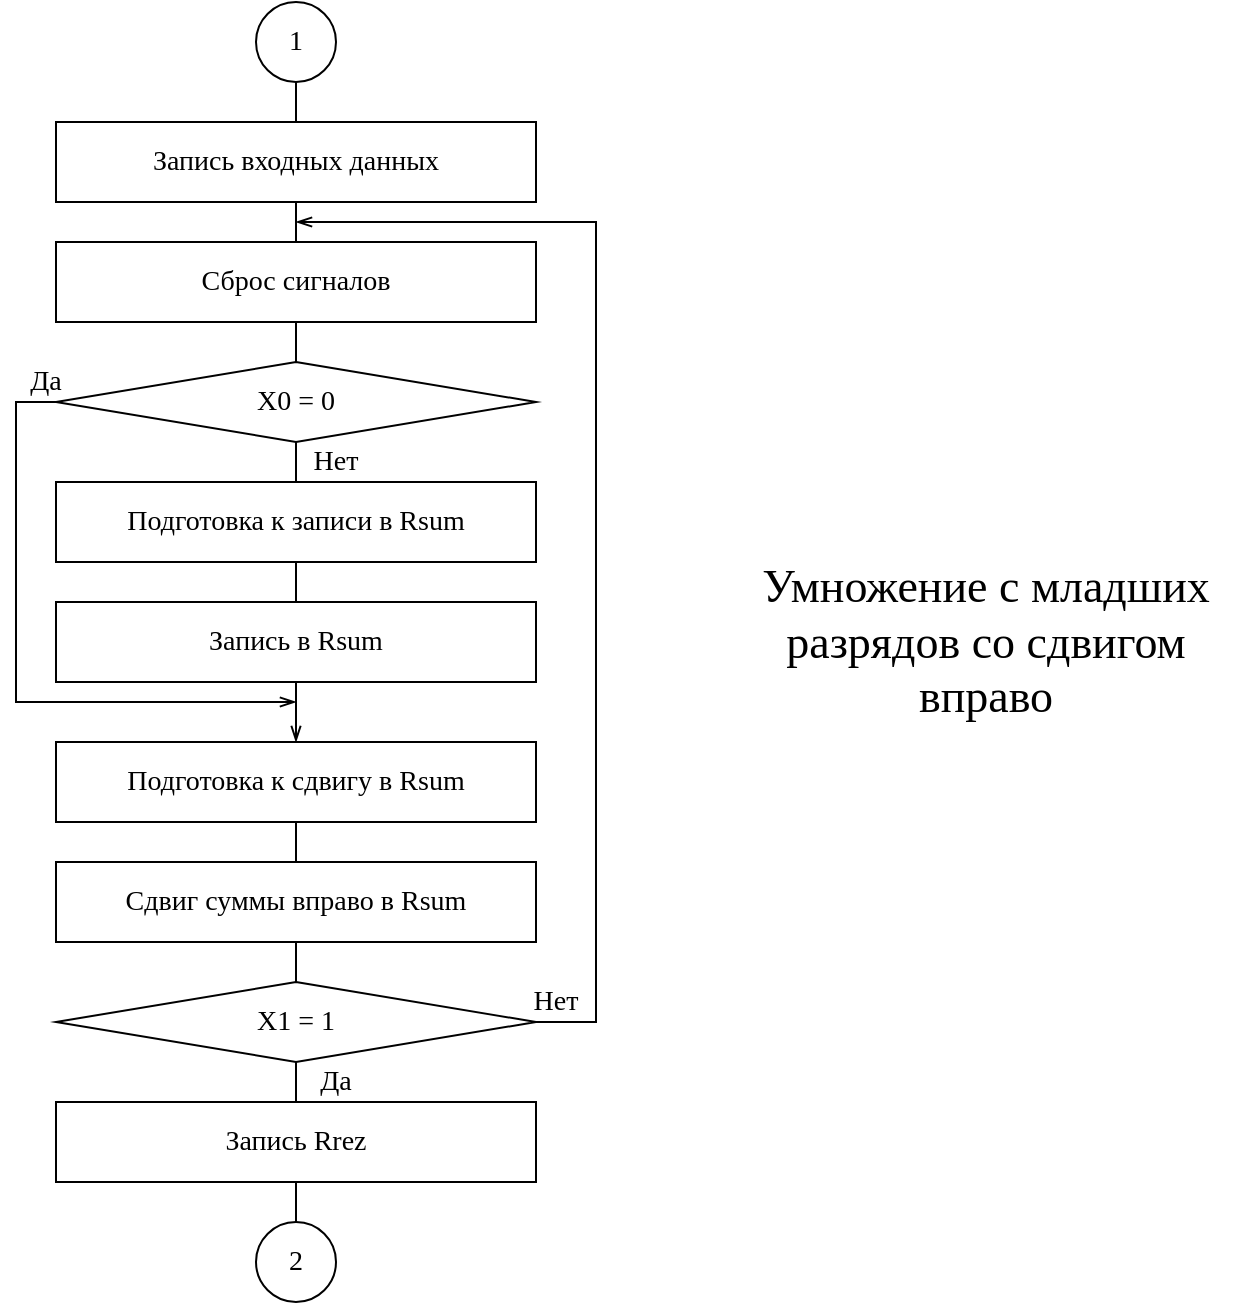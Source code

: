 <mxfile version="17.4.2" type="device" pages="2"><diagram id="VpLUJTyyFwCdWSEpQFWs" name="Страница 2"><mxGraphModel dx="977" dy="609" grid="1" gridSize="10" guides="1" tooltips="1" connect="1" arrows="1" fold="1" page="1" pageScale="1" pageWidth="827" pageHeight="1169" math="0" shadow="0"><root><mxCell id="0"/><mxCell id="1" parent="0"/><mxCell id="iGJNhkzsPEwKgaUutOZh-37" value="" style="endArrow=none;html=1;rounded=0;fontFamily=Times New Roman;fontSize=14;entryX=0.5;entryY=1;entryDx=0;entryDy=0;exitX=0.5;exitY=0;exitDx=0;exitDy=0;" parent="1" source="iGJNhkzsPEwKgaUutOZh-23" target="iGJNhkzsPEwKgaUutOZh-12" edge="1"><mxGeometry width="50" height="50" relative="1" as="geometry"><mxPoint x="350" y="700" as="sourcePoint"/><mxPoint x="350" y="660" as="targetPoint"/></mxGeometry></mxCell><mxCell id="iGJNhkzsPEwKgaUutOZh-22" value="" style="endArrow=none;html=1;rounded=0;fontFamily=Times New Roman;fontSize=14;exitX=0.5;exitY=0;exitDx=0;exitDy=0;entryX=0.5;entryY=1;entryDx=0;entryDy=0;" parent="1" source="iGJNhkzsPEwKgaUutOZh-10" target="ZB_wULZ9ggMtaQvaMQNj-1" edge="1"><mxGeometry width="50" height="50" relative="1" as="geometry"><mxPoint x="280" y="700" as="sourcePoint"/><mxPoint x="280" y="690" as="targetPoint"/></mxGeometry></mxCell><mxCell id="ZB_wULZ9ggMtaQvaMQNj-1" value="1" style="ellipse;whiteSpace=wrap;html=1;aspect=fixed;rounded=0;fontFamily=Times New Roman;fontSize=14;" parent="1" vertex="1"><mxGeometry x="260.0" y="40" width="40" height="40" as="geometry"/></mxCell><mxCell id="iGJNhkzsPEwKgaUutOZh-3" value="Сброс сигналов" style="rounded=0;whiteSpace=wrap;html=1;fontSize=14;fontFamily=Times New Roman;" parent="1" vertex="1"><mxGeometry x="160" y="160" width="240" height="40" as="geometry"/></mxCell><mxCell id="iGJNhkzsPEwKgaUutOZh-5" value="X0 = 0" style="rhombus;whiteSpace=wrap;html=1;rounded=0;strokeWidth=1;fontFamily=Times New Roman;fontSize=14;" parent="1" vertex="1"><mxGeometry x="160" y="220" width="240" height="40" as="geometry"/></mxCell><mxCell id="iGJNhkzsPEwKgaUutOZh-6" value="Подготовка к записи в Rsum" style="rounded=0;whiteSpace=wrap;html=1;fontSize=14;fontFamily=Times New Roman;" parent="1" vertex="1"><mxGeometry x="160" y="280" width="240" height="40" as="geometry"/></mxCell><mxCell id="iGJNhkzsPEwKgaUutOZh-9" value="" style="endArrow=openThin;html=1;fontFamily=Times New Roman;fontSize=14;endFill=0;exitX=0;exitY=0.5;exitDx=0;exitDy=0;rounded=0;edgeStyle=orthogonalEdgeStyle;" parent="1" source="iGJNhkzsPEwKgaUutOZh-5" edge="1"><mxGeometry width="50" height="50" relative="1" as="geometry"><mxPoint x="250" y="280" as="sourcePoint"/><mxPoint x="280" y="390" as="targetPoint"/><Array as="points"><mxPoint x="140" y="240"/><mxPoint x="140" y="390"/><mxPoint x="280" y="390"/></Array></mxGeometry></mxCell><mxCell id="iGJNhkzsPEwKgaUutOZh-10" value="Запись в Rsum" style="rounded=0;whiteSpace=wrap;html=1;fontSize=14;fontFamily=Times New Roman;" parent="1" vertex="1"><mxGeometry x="160" y="340" width="240" height="40" as="geometry"/></mxCell><mxCell id="iGJNhkzsPEwKgaUutOZh-12" value="Подготовка к сдвигу в Rsum" style="rounded=0;whiteSpace=wrap;html=1;fontSize=14;fontFamily=Times New Roman;" parent="1" vertex="1"><mxGeometry x="160" y="410" width="240" height="40" as="geometry"/></mxCell><mxCell id="iGJNhkzsPEwKgaUutOZh-15" value="Сдвиг суммы вправо в Rsum" style="rounded=0;whiteSpace=wrap;html=1;fontSize=14;fontFamily=Times New Roman;" parent="1" vertex="1"><mxGeometry x="160" y="470" width="240" height="40" as="geometry"/></mxCell><mxCell id="iGJNhkzsPEwKgaUutOZh-16" value="X1 = 1" style="rhombus;whiteSpace=wrap;html=1;rounded=0;strokeWidth=1;fontFamily=Times New Roman;fontSize=14;" parent="1" vertex="1"><mxGeometry x="160" y="530" width="240" height="40" as="geometry"/></mxCell><mxCell id="iGJNhkzsPEwKgaUutOZh-18" value="" style="endArrow=openThin;html=1;fontFamily=Times New Roman;fontSize=14;endFill=0;exitX=1;exitY=0.5;exitDx=0;exitDy=0;rounded=0;edgeStyle=orthogonalEdgeStyle;" parent="1" source="iGJNhkzsPEwKgaUutOZh-16" edge="1"><mxGeometry width="50" height="50" relative="1" as="geometry"><mxPoint x="290" y="630" as="sourcePoint"/><mxPoint x="280" y="150" as="targetPoint"/><Array as="points"><mxPoint x="430" y="550"/><mxPoint x="430" y="150"/></Array></mxGeometry></mxCell><mxCell id="iGJNhkzsPEwKgaUutOZh-20" value="Запись Rrez" style="rounded=0;whiteSpace=wrap;html=1;fontSize=14;fontFamily=Times New Roman;" parent="1" vertex="1"><mxGeometry x="160" y="590" width="240" height="40" as="geometry"/></mxCell><mxCell id="iGJNhkzsPEwKgaUutOZh-23" value="2" style="ellipse;whiteSpace=wrap;html=1;aspect=fixed;rounded=0;fontFamily=Times New Roman;fontSize=14;" parent="1" vertex="1"><mxGeometry x="260.0" y="650" width="40" height="40" as="geometry"/></mxCell><mxCell id="iGJNhkzsPEwKgaUutOZh-30" value="Да" style="text;html=1;strokeColor=none;fillColor=none;align=center;verticalAlign=middle;whiteSpace=wrap;rounded=0;fontFamily=Times New Roman;fontSize=14;" parent="1" vertex="1"><mxGeometry x="280" y="570" width="40" height="20" as="geometry"/></mxCell><mxCell id="iGJNhkzsPEwKgaUutOZh-31" value="Нет" style="text;html=1;strokeColor=none;fillColor=none;align=center;verticalAlign=middle;whiteSpace=wrap;rounded=0;fontFamily=Times New Roman;fontSize=14;" parent="1" vertex="1"><mxGeometry x="390" y="530" width="40" height="20" as="geometry"/></mxCell><mxCell id="iGJNhkzsPEwKgaUutOZh-32" value="Да" style="text;html=1;strokeColor=none;fillColor=none;align=center;verticalAlign=middle;whiteSpace=wrap;rounded=0;fontFamily=Times New Roman;fontSize=14;" parent="1" vertex="1"><mxGeometry x="140" y="220" width="30" height="20" as="geometry"/></mxCell><mxCell id="iGJNhkzsPEwKgaUutOZh-33" value="Нет" style="text;html=1;strokeColor=none;fillColor=none;align=center;verticalAlign=middle;whiteSpace=wrap;rounded=0;fontFamily=Times New Roman;fontSize=14;" parent="1" vertex="1"><mxGeometry x="280" y="260" width="40" height="20" as="geometry"/></mxCell><mxCell id="iGJNhkzsPEwKgaUutOZh-34" value="" style="endArrow=openThin;html=1;fontFamily=Times New Roman;fontSize=14;endFill=0;exitX=0.5;exitY=1;exitDx=0;exitDy=0;rounded=0;edgeStyle=orthogonalEdgeStyle;entryX=0.5;entryY=0;entryDx=0;entryDy=0;" parent="1" source="iGJNhkzsPEwKgaUutOZh-10" target="iGJNhkzsPEwKgaUutOZh-12" edge="1"><mxGeometry width="50" height="50" relative="1" as="geometry"><mxPoint x="200" y="520" as="sourcePoint"/><mxPoint x="290" y="400" as="targetPoint"/><Array as="points"/></mxGeometry></mxCell><mxCell id="iGJNhkzsPEwKgaUutOZh-38" value="Запись входных данных" style="rounded=0;whiteSpace=wrap;html=1;fontSize=14;fontFamily=Times New Roman;" parent="1" vertex="1"><mxGeometry x="160" y="100" width="240" height="40" as="geometry"/></mxCell><mxCell id="MlgtckIjadl3Pyv85RJc-1" value="Умножение с младших разрядов со сдвигом вправо" style="text;html=1;strokeColor=none;fillColor=none;align=center;verticalAlign=middle;whiteSpace=wrap;rounded=0;fontSize=23;fontFamily=Times New Roman;" vertex="1" parent="1"><mxGeometry x="490" y="260" width="270" height="200" as="geometry"/></mxCell></root></mxGraphModel></diagram><diagram id="1IfWdWq_xSxqQKzzAci5" name="Страница 3"><mxGraphModel dx="1730" dy="1068" grid="1" gridSize="10" guides="1" tooltips="1" connect="1" arrows="1" fold="1" page="1" pageScale="1" pageWidth="827" pageHeight="1169" math="0" shadow="0"><root><mxCell id="0"/><mxCell id="1" parent="0"/><mxCell id="HWkDOFw-8PqjHhUWXJ3W-3" value="" style="endArrow=openThin;html=1;fontFamily=Times New Roman;fontSize=14;endFill=0;rounded=0;edgeStyle=orthogonalEdgeStyle;" parent="1" edge="1"><mxGeometry width="50" height="50" relative="1" as="geometry"><mxPoint x="260" y="150" as="sourcePoint"/><mxPoint x="260" y="190" as="targetPoint"/><Array as="points"/></mxGeometry></mxCell><mxCell id="-JCP96_yUU5i-11nGEh2-1" value="" style="endArrow=openThin;html=1;fontFamily=Times New Roman;fontSize=14;endFill=0;exitX=1;exitY=0.5;exitDx=0;exitDy=0;rounded=0;edgeStyle=orthogonalEdgeStyle;" edge="1" parent="1"><mxGeometry width="50" height="50" relative="1" as="geometry"><mxPoint x="10" y="130" as="sourcePoint"/><mxPoint x="130" y="130" as="targetPoint"/><Array as="points"/></mxGeometry></mxCell><mxCell id="-JCP96_yUU5i-11nGEh2-2" value="Y0 Запись" style="text;html=1;strokeColor=none;fillColor=none;align=center;verticalAlign=middle;whiteSpace=wrap;rounded=0;fontFamily=Times New Roman;fontSize=14;" vertex="1" parent="1"><mxGeometry x="30" y="110" width="80" height="20" as="geometry"/></mxCell><mxCell id="-JCP96_yUU5i-11nGEh2-4" value="Множимое Мн" style="text;html=1;strokeColor=none;fillColor=none;align=center;verticalAlign=middle;whiteSpace=wrap;rounded=0;fontFamily=Times New Roman;fontSize=14;" vertex="1" parent="1"><mxGeometry x="200" y="80" width="120" height="20" as="geometry"/></mxCell><mxCell id="-JCP96_yUU5i-11nGEh2-5" value="7" style="text;html=1;strokeColor=none;fillColor=none;align=center;verticalAlign=middle;whiteSpace=wrap;rounded=0;fontFamily=Times New Roman;fontSize=14;" vertex="1" parent="1"><mxGeometry x="140" y="140" width="30" height="20" as="geometry"/></mxCell><mxCell id="wKi__kIzB5WWD13qlkjq-9" value="" style="group;fontFamily=Times New Roman;fontSize=14;" vertex="1" connectable="0" parent="1"><mxGeometry x="200" y="200" width="240" height="40" as="geometry"/></mxCell><mxCell id="wKi__kIzB5WWD13qlkjq-7" value="" style="shape=parallelogram;perimeter=parallelogramPerimeter;whiteSpace=wrap;html=1;fixedSize=1;fontFamily=Times New Roman;fontSize=14;size=30;" vertex="1" parent="wKi__kIzB5WWD13qlkjq-9"><mxGeometry x="40" width="200" height="40" as="geometry"/></mxCell><mxCell id="wKi__kIzB5WWD13qlkjq-8" value="" style="shape=manualInput;whiteSpace=wrap;html=1;direction=north;fontFamily=Times New Roman;fontSize=14;" vertex="1" parent="wKi__kIzB5WWD13qlkjq-9"><mxGeometry width="120" height="40" as="geometry"/></mxCell><mxCell id="wKi__kIzB5WWD13qlkjq-10" value="7" style="text;html=1;strokeColor=none;fillColor=none;align=center;verticalAlign=middle;whiteSpace=wrap;rounded=0;fontFamily=Times New Roman;fontSize=14;" vertex="1" parent="1"><mxGeometry x="200" y="180" width="30" height="20" as="geometry"/></mxCell><mxCell id="wKi__kIzB5WWD13qlkjq-11" value="7" style="text;html=1;strokeColor=none;fillColor=none;align=center;verticalAlign=middle;whiteSpace=wrap;rounded=0;fontFamily=Times New Roman;fontSize=14;" vertex="1" parent="1"><mxGeometry x="410" y="180" width="30" height="20" as="geometry"/></mxCell><mxCell id="wKi__kIzB5WWD13qlkjq-12" value="07" style="text;html=1;strokeColor=none;fillColor=none;align=center;verticalAlign=middle;whiteSpace=wrap;rounded=0;fontFamily=Times New Roman;fontSize=14;" vertex="1" parent="1"><mxGeometry x="305" y="180" width="30" height="20" as="geometry"/></mxCell><mxCell id="wKi__kIzB5WWD13qlkjq-13" value="" style="endArrow=openThin;html=1;fontFamily=Times New Roman;fontSize=14;endFill=0;rounded=0;edgeStyle=orthogonalEdgeStyle;" edge="1" parent="1"><mxGeometry width="50" height="50" relative="1" as="geometry"><mxPoint x="319.72" y="250" as="sourcePoint"/><mxPoint x="319.72" y="290" as="targetPoint"/><Array as="points"/></mxGeometry></mxCell><mxCell id="wKi__kIzB5WWD13qlkjq-14" value="Накапливающий регистр сдвига" style="rounded=0;whiteSpace=wrap;html=1;fontSize=14;fontFamily=Times New Roman;" vertex="1" parent="1"><mxGeometry x="200" y="300" width="240" height="40" as="geometry"/></mxCell><mxCell id="wKi__kIzB5WWD13qlkjq-15" value="" style="group;fontFamily=Times New Roman;fontSize=14;" vertex="1" connectable="0" parent="1"><mxGeometry x="140" y="100" width="240" height="40" as="geometry"/></mxCell><mxCell id="HWkDOFw-8PqjHhUWXJ3W-1" value="0 0 1 0" style="rounded=0;whiteSpace=wrap;html=1;fontSize=14;fontFamily=Times New Roman;" parent="wKi__kIzB5WWD13qlkjq-15" vertex="1"><mxGeometry width="120" height="40" as="geometry"/></mxCell><mxCell id="HWkDOFw-8PqjHhUWXJ3W-2" value="0 0 0 0" style="rounded=0;whiteSpace=wrap;html=1;fontSize=14;fontFamily=Times New Roman;" parent="wKi__kIzB5WWD13qlkjq-15" vertex="1"><mxGeometry x="120" width="120" height="40" as="geometry"/></mxCell><mxCell id="wKi__kIzB5WWD13qlkjq-16" value="7" style="text;html=1;strokeColor=none;fillColor=none;align=center;verticalAlign=middle;whiteSpace=wrap;rounded=0;fontFamily=Times New Roman;fontSize=14;" vertex="1" parent="1"><mxGeometry x="200" y="280" width="30" height="20" as="geometry"/></mxCell><mxCell id="wKi__kIzB5WWD13qlkjq-17" value="0" style="text;html=1;strokeColor=none;fillColor=none;align=center;verticalAlign=middle;whiteSpace=wrap;rounded=0;fontFamily=Times New Roman;fontSize=14;" vertex="1" parent="1"><mxGeometry x="410" y="280" width="30" height="20" as="geometry"/></mxCell><mxCell id="wKi__kIzB5WWD13qlkjq-18" value="0" style="text;html=1;strokeColor=none;fillColor=none;align=center;verticalAlign=middle;whiteSpace=wrap;rounded=0;fontFamily=Times New Roman;fontSize=14;" vertex="1" parent="1"><mxGeometry x="350" y="140" width="30" height="20" as="geometry"/></mxCell><mxCell id="wKi__kIzB5WWD13qlkjq-19" value="" style="endArrow=openThin;html=1;fontFamily=Times New Roman;fontSize=14;endFill=0;exitX=1;exitY=0.5;exitDx=0;exitDy=0;rounded=0;edgeStyle=orthogonalEdgeStyle;" edge="1" parent="1"><mxGeometry width="50" height="50" relative="1" as="geometry"><mxPoint x="260" y="360" as="sourcePoint"/><mxPoint x="380" y="360" as="targetPoint"/><Array as="points"/></mxGeometry></mxCell><mxCell id="wKi__kIzB5WWD13qlkjq-20" value="Сдвиг вправо" style="text;html=1;strokeColor=none;fillColor=none;align=center;verticalAlign=middle;whiteSpace=wrap;rounded=0;fontFamily=Times New Roman;fontSize=14;" vertex="1" parent="1"><mxGeometry x="160" y="350" width="100" height="20" as="geometry"/></mxCell><mxCell id="wKi__kIzB5WWD13qlkjq-22" value="Регистр результата" style="rounded=0;whiteSpace=wrap;html=1;fontSize=14;fontFamily=Times New Roman;" vertex="1" parent="1"><mxGeometry x="200" y="420" width="240" height="40" as="geometry"/></mxCell><mxCell id="wKi__kIzB5WWD13qlkjq-25" value="" style="endArrow=openThin;html=1;fontFamily=Times New Roman;fontSize=14;endFill=0;rounded=0;edgeStyle=orthogonalEdgeStyle;" edge="1" parent="1"><mxGeometry width="50" height="50" relative="1" as="geometry"><mxPoint x="319.71" y="470" as="sourcePoint"/><mxPoint x="319.71" y="510" as="targetPoint"/><Array as="points"/></mxGeometry></mxCell><mxCell id="wKi__kIzB5WWD13qlkjq-26" value="Результат" style="text;html=1;strokeColor=none;fillColor=none;align=center;verticalAlign=middle;whiteSpace=wrap;rounded=0;fontFamily=Times New Roman;fontSize=14;" vertex="1" parent="1"><mxGeometry x="270" y="515" width="100" height="20" as="geometry"/></mxCell><mxCell id="wKi__kIzB5WWD13qlkjq-27" value="7" style="text;html=1;strokeColor=none;fillColor=none;align=center;verticalAlign=middle;whiteSpace=wrap;rounded=0;fontFamily=Times New Roman;fontSize=14;" vertex="1" parent="1"><mxGeometry x="200" y="400" width="30" height="20" as="geometry"/></mxCell><mxCell id="wKi__kIzB5WWD13qlkjq-28" value="0" style="text;html=1;strokeColor=none;fillColor=none;align=center;verticalAlign=middle;whiteSpace=wrap;rounded=0;fontFamily=Times New Roman;fontSize=14;" vertex="1" parent="1"><mxGeometry x="410" y="400" width="30" height="20" as="geometry"/></mxCell><mxCell id="wKi__kIzB5WWD13qlkjq-29" value="" style="endArrow=openThin;html=1;fontFamily=Times New Roman;fontSize=14;endFill=0;rounded=0;edgeStyle=orthogonalEdgeStyle;" edge="1" parent="1"><mxGeometry width="50" height="50" relative="1" as="geometry"><mxPoint x="570" y="450" as="sourcePoint"/><mxPoint x="450" y="450.44" as="targetPoint"/><Array as="points"><mxPoint x="450" y="450"/></Array></mxGeometry></mxCell><mxCell id="wKi__kIzB5WWD13qlkjq-30" value="Y3 Запись" style="text;html=1;strokeColor=none;fillColor=none;align=center;verticalAlign=middle;whiteSpace=wrap;rounded=0;fontFamily=Times New Roman;fontSize=14;" vertex="1" parent="1"><mxGeometry x="470" y="430" width="80" height="20" as="geometry"/></mxCell><mxCell id="wKi__kIzB5WWD13qlkjq-31" value="" style="endArrow=openThin;html=1;fontFamily=Times New Roman;fontSize=14;endFill=0;rounded=0;edgeStyle=orthogonalEdgeStyle;" edge="1" parent="1"><mxGeometry width="50" height="50" relative="1" as="geometry"><mxPoint x="319.72" y="370" as="sourcePoint"/><mxPoint x="319.72" y="410" as="targetPoint"/><Array as="points"/></mxGeometry></mxCell><mxCell id="wKi__kIzB5WWD13qlkjq-36" value="Множитель Мт" style="text;html=1;strokeColor=none;fillColor=none;align=center;verticalAlign=middle;whiteSpace=wrap;rounded=0;fontFamily=Times New Roman;fontSize=14;" vertex="1" parent="1"><mxGeometry x="693" y="80" width="120" height="20" as="geometry"/></mxCell><mxCell id="wKi__kIzB5WWD13qlkjq-37" value="0 1 0 1" style="rounded=0;whiteSpace=wrap;html=1;fontSize=14;fontFamily=Times New Roman;" vertex="1" parent="1"><mxGeometry x="693" y="100" width="120" height="40" as="geometry"/></mxCell><mxCell id="wKi__kIzB5WWD13qlkjq-38" value="" style="endArrow=openThin;html=1;fontFamily=Times New Roman;fontSize=14;endFill=0;rounded=0;edgeStyle=orthogonalEdgeStyle;" edge="1" parent="1"><mxGeometry width="50" height="50" relative="1" as="geometry"><mxPoint x="753" y="150" as="sourcePoint"/><mxPoint x="793" y="230" as="targetPoint"/><Array as="points"><mxPoint x="753" y="230"/><mxPoint x="793" y="230"/></Array></mxGeometry></mxCell><mxCell id="wKi__kIzB5WWD13qlkjq-39" value="MUX&lt;br style=&quot;font-size: 14px;&quot;&gt;&lt;br style=&quot;font-size: 14px;&quot;&gt;&lt;br style=&quot;font-size: 14px;&quot;&gt;" style="rounded=0;whiteSpace=wrap;html=1;fontFamily=Times New Roman;fontSize=14;" vertex="1" parent="1"><mxGeometry x="803" y="190" width="60" height="80" as="geometry"/></mxCell><mxCell id="wKi__kIzB5WWD13qlkjq-40" value="" style="endArrow=openThin;html=1;fontFamily=Times New Roman;fontSize=14;endFill=0;exitX=1;exitY=0.5;exitDx=0;exitDy=0;rounded=0;edgeStyle=orthogonalEdgeStyle;" edge="1" parent="1"><mxGeometry width="50" height="50" relative="1" as="geometry"><mxPoint x="873" y="230" as="sourcePoint"/><mxPoint x="913" y="230" as="targetPoint"/><Array as="points"/></mxGeometry></mxCell><mxCell id="wKi__kIzB5WWD13qlkjq-41" value="Анализ бита множителя" style="text;html=1;strokeColor=none;fillColor=none;align=center;verticalAlign=middle;whiteSpace=wrap;rounded=0;fontFamily=Times New Roman;fontSize=14;" vertex="1" parent="1"><mxGeometry x="923" y="220" width="150" height="20" as="geometry"/></mxCell><mxCell id="wKi__kIzB5WWD13qlkjq-42" value="" style="endArrow=openThin;html=1;fontFamily=Times New Roman;fontSize=14;endFill=0;exitX=1;exitY=0.5;exitDx=0;exitDy=0;rounded=0;edgeStyle=orthogonalEdgeStyle;" edge="1" parent="1"><mxGeometry width="50" height="50" relative="1" as="geometry"><mxPoint x="320" y="390" as="sourcePoint"/><mxPoint x="380" y="190" as="targetPoint"/><Array as="points"><mxPoint x="600" y="390"/><mxPoint x="600" y="150"/><mxPoint x="380" y="150"/></Array></mxGeometry></mxCell><mxCell id="wKi__kIzB5WWD13qlkjq-44" value="" style="endArrow=none;html=1;rounded=0;fontFamily=Times New Roman;fontSize=14;entryX=-0.003;entryY=0.625;entryDx=0;entryDy=0;entryPerimeter=0;" edge="1" parent="1" target="wKi__kIzB5WWD13qlkjq-39"><mxGeometry width="50" height="50" relative="1" as="geometry"><mxPoint x="753" y="330" as="sourcePoint"/><mxPoint x="723" y="220" as="targetPoint"/><Array as="points"><mxPoint x="753" y="240"/></Array></mxGeometry></mxCell><mxCell id="wKi__kIzB5WWD13qlkjq-45" value="" style="endArrow=none;html=1;rounded=0;fontFamily=Times New Roman;fontSize=14;entryX=0;entryY=0.75;entryDx=0;entryDy=0;" edge="1" parent="1" target="wKi__kIzB5WWD13qlkjq-39"><mxGeometry width="50" height="50" relative="1" as="geometry"><mxPoint x="763" y="320" as="sourcePoint"/><mxPoint x="763" y="210" as="targetPoint"/><Array as="points"><mxPoint x="763" y="250"/></Array></mxGeometry></mxCell><mxCell id="wKi__kIzB5WWD13qlkjq-46" value="" style="endArrow=none;html=1;rounded=0;fontFamily=Times New Roman;fontSize=14;entryX=-0.006;entryY=0.876;entryDx=0;entryDy=0;entryPerimeter=0;" edge="1" parent="1" target="wKi__kIzB5WWD13qlkjq-39"><mxGeometry width="50" height="50" relative="1" as="geometry"><mxPoint x="773" y="260" as="sourcePoint"/><mxPoint x="763" y="220" as="targetPoint"/><Array as="points"><mxPoint x="773" y="310"/><mxPoint x="773" y="260"/></Array></mxGeometry></mxCell><mxCell id="wKi__kIzB5WWD13qlkjq-47" value="ST&lt;br style=&quot;font-size: 14px;&quot;&gt;&lt;br style=&quot;font-size: 14px;&quot;&gt;&lt;br style=&quot;font-size: 14px;&quot;&gt;" style="rounded=0;whiteSpace=wrap;html=1;fontFamily=Times New Roman;fontSize=14;" vertex="1" parent="1"><mxGeometry x="683" y="300" width="60" height="80" as="geometry"/></mxCell><mxCell id="wKi__kIzB5WWD13qlkjq-48" value="A = B&lt;br style=&quot;font-size: 14px;&quot;&gt;&lt;br style=&quot;font-size: 14px;&quot;&gt;&lt;br style=&quot;font-size: 14px;&quot;&gt;" style="rounded=0;whiteSpace=wrap;html=1;fontFamily=Times New Roman;fontSize=14;" vertex="1" parent="1"><mxGeometry x="803" y="300" width="60" height="80" as="geometry"/></mxCell><mxCell id="wKi__kIzB5WWD13qlkjq-51" value="" style="endArrow=none;html=1;rounded=0;fontFamily=Times New Roman;fontSize=14;exitX=1.003;exitY=0.128;exitDx=0;exitDy=0;exitPerimeter=0;" edge="1" parent="1" source="wKi__kIzB5WWD13qlkjq-47"><mxGeometry width="50" height="50" relative="1" as="geometry"><mxPoint x="713" y="270" as="sourcePoint"/><mxPoint x="803" y="310" as="targetPoint"/></mxGeometry></mxCell><mxCell id="wKi__kIzB5WWD13qlkjq-52" value="" style="endArrow=none;html=1;rounded=0;fontFamily=Times New Roman;fontSize=14;exitX=1.001;exitY=0.375;exitDx=0;exitDy=0;entryX=0.007;entryY=0.377;entryDx=0;entryDy=0;exitPerimeter=0;entryPerimeter=0;" edge="1" parent="1" source="wKi__kIzB5WWD13qlkjq-47" target="wKi__kIzB5WWD13qlkjq-48"><mxGeometry width="50" height="50" relative="1" as="geometry"><mxPoint x="753" y="370" as="sourcePoint"/><mxPoint x="813.0" y="370" as="targetPoint"/></mxGeometry></mxCell><mxCell id="wKi__kIzB5WWD13qlkjq-53" value="" style="endArrow=none;html=1;rounded=0;fontFamily=Times New Roman;fontSize=14;exitX=1;exitY=0.25;exitDx=0;exitDy=0;entryX=0;entryY=0.25;entryDx=0;entryDy=0;" edge="1" parent="1" source="wKi__kIzB5WWD13qlkjq-47" target="wKi__kIzB5WWD13qlkjq-48"><mxGeometry width="50" height="50" relative="1" as="geometry"><mxPoint x="743" y="389.73" as="sourcePoint"/><mxPoint x="803.0" y="389.73" as="targetPoint"/><Array as="points"><mxPoint x="783" y="320"/></Array></mxGeometry></mxCell><mxCell id="wKi__kIzB5WWD13qlkjq-54" value="" style="endArrow=openThin;html=1;fontFamily=Times New Roman;fontSize=14;endFill=0;exitX=1;exitY=0.5;exitDx=0;exitDy=0;rounded=0;edgeStyle=orthogonalEdgeStyle;" edge="1" parent="1"><mxGeometry width="50" height="50" relative="1" as="geometry"><mxPoint x="873.0" y="340" as="sourcePoint"/><mxPoint x="913.0" y="340" as="targetPoint"/><Array as="points"/></mxGeometry></mxCell><mxCell id="wKi__kIzB5WWD13qlkjq-55" value="Конец операции" style="text;html=1;strokeColor=none;fillColor=none;align=center;verticalAlign=middle;whiteSpace=wrap;rounded=0;fontFamily=Times New Roman;fontSize=14;" vertex="1" parent="1"><mxGeometry x="923" y="330" width="110" height="20" as="geometry"/></mxCell><mxCell id="wKi__kIzB5WWD13qlkjq-56" value="" style="shape=or;whiteSpace=wrap;html=1;fontFamily=Times New Roman;fontSize=14;" vertex="1" parent="1"><mxGeometry x="620" y="340" width="40" height="40" as="geometry"/></mxCell><mxCell id="wKi__kIzB5WWD13qlkjq-58" value="" style="endArrow=none;html=1;rounded=0;fontFamily=Times New Roman;fontSize=14;exitX=1;exitY=0.5;exitDx=0;exitDy=0;exitPerimeter=0;entryX=0;entryY=0.75;entryDx=0;entryDy=0;" edge="1" parent="1" source="wKi__kIzB5WWD13qlkjq-56" target="wKi__kIzB5WWD13qlkjq-47"><mxGeometry width="50" height="50" relative="1" as="geometry"><mxPoint x="690" y="320" as="sourcePoint"/><mxPoint x="690" y="280" as="targetPoint"/></mxGeometry></mxCell><mxCell id="wKi__kIzB5WWD13qlkjq-59" value="" style="endArrow=none;html=1;rounded=0;fontFamily=Times New Roman;fontSize=14;" edge="1" parent="1"><mxGeometry width="50" height="50" relative="1" as="geometry"><mxPoint x="673" y="370" as="sourcePoint"/><mxPoint x="693" y="350" as="targetPoint"/></mxGeometry></mxCell><mxCell id="wKi__kIzB5WWD13qlkjq-60" value="+" style="text;html=1;strokeColor=none;fillColor=none;align=center;verticalAlign=middle;whiteSpace=wrap;rounded=0;fontFamily=Times New Roman;fontSize=14;" vertex="1" parent="1"><mxGeometry x="693" y="355" width="10" height="10" as="geometry"/></mxCell><mxCell id="wKi__kIzB5WWD13qlkjq-61" value="" style="endArrow=openThin;html=1;fontFamily=Times New Roman;fontSize=14;endFill=0;rounded=0;edgeStyle=orthogonalEdgeStyle;" edge="1" parent="1"><mxGeometry width="50" height="50" relative="1" as="geometry"><mxPoint x="500" y="310" as="sourcePoint"/><mxPoint x="440" y="310" as="targetPoint"/><Array as="points"/></mxGeometry></mxCell><mxCell id="wKi__kIzB5WWD13qlkjq-62" value="" style="endArrow=openThin;html=1;fontFamily=Times New Roman;fontSize=14;endFill=0;rounded=0;edgeStyle=orthogonalEdgeStyle;" edge="1" parent="1"><mxGeometry width="50" height="50" relative="1" as="geometry"><mxPoint x="500" y="330" as="sourcePoint"/><mxPoint x="440" y="330" as="targetPoint"/><Array as="points"/></mxGeometry></mxCell><mxCell id="wKi__kIzB5WWD13qlkjq-63" value="Y2 Запись" style="text;html=1;strokeColor=none;fillColor=none;align=left;verticalAlign=middle;whiteSpace=wrap;rounded=0;fontFamily=Times New Roman;fontSize=14;" vertex="1" parent="1"><mxGeometry x="510" y="320" width="80" height="20" as="geometry"/></mxCell><mxCell id="wKi__kIzB5WWD13qlkjq-64" value="Y1 Сдвиг" style="text;html=1;strokeColor=none;fillColor=none;align=left;verticalAlign=middle;whiteSpace=wrap;rounded=0;fontFamily=Times New Roman;fontSize=14;" vertex="1" parent="1"><mxGeometry x="510" y="300" width="80" height="20" as="geometry"/></mxCell><mxCell id="wKi__kIzB5WWD13qlkjq-65" value="" style="endArrow=none;html=1;rounded=0;fontFamily=Times New Roman;fontSize=14;exitX=0;exitY=0.25;exitDx=0;exitDy=0;exitPerimeter=0;" edge="1" parent="1" source="wKi__kIzB5WWD13qlkjq-56"><mxGeometry width="50" height="50" relative="1" as="geometry"><mxPoint x="660" y="300" as="sourcePoint"/><mxPoint x="480" y="310" as="targetPoint"/><Array as="points"><mxPoint x="580" y="350"/><mxPoint x="580" y="280"/><mxPoint x="480" y="280"/></Array></mxGeometry></mxCell><mxCell id="wKi__kIzB5WWD13qlkjq-66" value="" style="endArrow=none;html=1;rounded=0;fontFamily=Times New Roman;fontSize=14;entryX=0;entryY=0.75;entryDx=0;entryDy=0;entryPerimeter=0;" edge="1" parent="1" target="wKi__kIzB5WWD13qlkjq-56"><mxGeometry width="50" height="50" relative="1" as="geometry"><mxPoint x="480" y="330" as="sourcePoint"/><mxPoint x="580" y="390" as="targetPoint"/><Array as="points"><mxPoint x="480" y="380"/><mxPoint x="580" y="380"/><mxPoint x="580" y="370"/></Array></mxGeometry></mxCell><mxCell id="wKi__kIzB5WWD13qlkjq-67" value="Счётчик сдвигов" style="text;html=1;strokeColor=none;fillColor=none;align=center;verticalAlign=middle;whiteSpace=wrap;rounded=0;fontFamily=Times New Roman;fontSize=14;" vertex="1" parent="1"><mxGeometry x="670" y="390" width="120" height="20" as="geometry"/></mxCell><mxCell id="wKi__kIzB5WWD13qlkjq-68" value="Мультиплексор" style="text;html=1;strokeColor=none;fillColor=none;align=center;verticalAlign=middle;whiteSpace=wrap;rounded=0;fontFamily=Times New Roman;fontSize=14;" vertex="1" parent="1"><mxGeometry x="773" y="170" width="120" height="20" as="geometry"/></mxCell><mxCell id="wKi__kIzB5WWD13qlkjq-69" value="3" style="text;html=1;strokeColor=none;fillColor=none;align=center;verticalAlign=middle;whiteSpace=wrap;rounded=0;fontFamily=Times New Roman;fontSize=14;" vertex="1" parent="1"><mxGeometry x="693" y="140" width="30" height="20" as="geometry"/></mxCell><mxCell id="wKi__kIzB5WWD13qlkjq-70" value="0" style="text;html=1;strokeColor=none;fillColor=none;align=center;verticalAlign=middle;whiteSpace=wrap;rounded=0;fontFamily=Times New Roman;fontSize=14;" vertex="1" parent="1"><mxGeometry x="783" y="140" width="30" height="20" as="geometry"/></mxCell></root></mxGraphModel></diagram></mxfile>